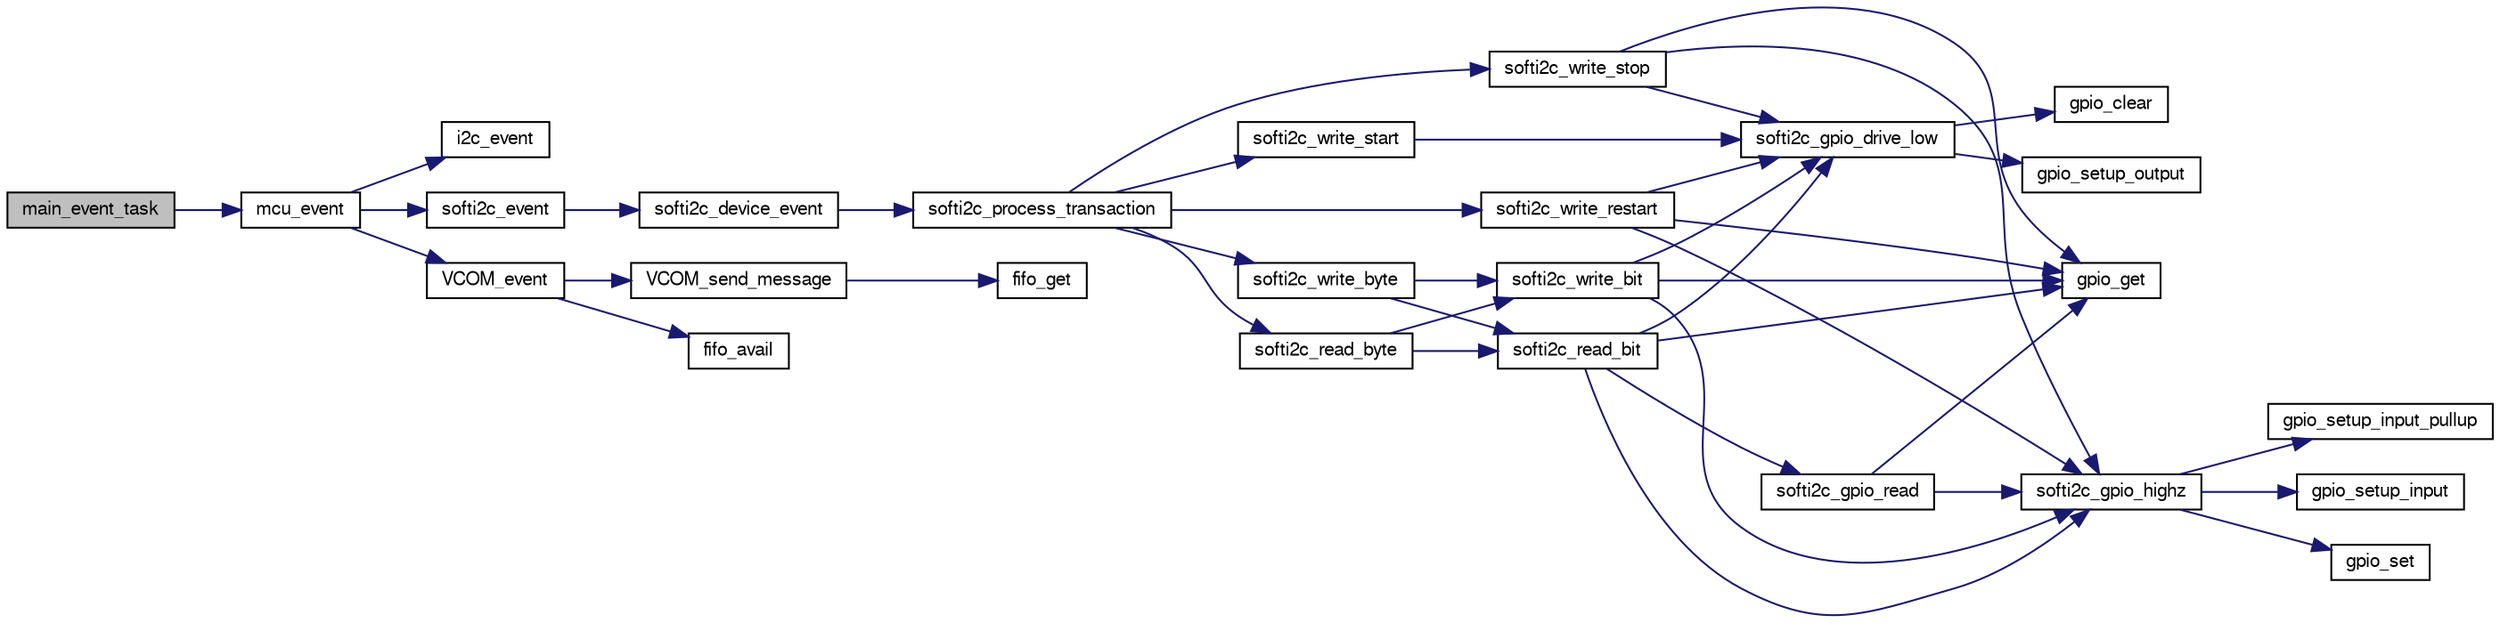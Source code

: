 digraph "main_event_task"
{
  edge [fontname="FreeSans",fontsize="10",labelfontname="FreeSans",labelfontsize="10"];
  node [fontname="FreeSans",fontsize="10",shape=record];
  rankdir="LR";
  Node1 [label="main_event_task",height=0.2,width=0.4,color="black", fillcolor="grey75", style="filled", fontcolor="black"];
  Node1 -> Node2 [color="midnightblue",fontsize="10",style="solid",fontname="FreeSans"];
  Node2 [label="mcu_event",height=0.2,width=0.4,color="black", fillcolor="white", style="filled",URL="$group__mcu__periph.html#gaf44fd3e4d3d56943e4d0e89100974b07",tooltip="MCU event functions. "];
  Node2 -> Node3 [color="midnightblue",fontsize="10",style="solid",fontname="FreeSans"];
  Node3 [label="i2c_event",height=0.2,width=0.4,color="black", fillcolor="white", style="filled",URL="$group__i2c.html#ga05763355d0e087ba41feab61dd773fe6",tooltip="i2c_event() function "];
  Node2 -> Node4 [color="midnightblue",fontsize="10",style="solid",fontname="FreeSans"];
  Node4 [label="softi2c_event",height=0.2,width=0.4,color="black", fillcolor="white", style="filled",URL="$softi2c_8c.html#a00f14c5101231479a8ceab61ae4cad7c"];
  Node4 -> Node5 [color="midnightblue",fontsize="10",style="solid",fontname="FreeSans"];
  Node5 [label="softi2c_device_event",height=0.2,width=0.4,color="black", fillcolor="white", style="filled",URL="$softi2c_8c.html#a25e9e1f40150fe875f3f75fd2b079618"];
  Node5 -> Node6 [color="midnightblue",fontsize="10",style="solid",fontname="FreeSans"];
  Node6 [label="softi2c_process_transaction",height=0.2,width=0.4,color="black", fillcolor="white", style="filled",URL="$softi2c_8c.html#ad94e633dd55968bdb12b7289d2e85d0f"];
  Node6 -> Node7 [color="midnightblue",fontsize="10",style="solid",fontname="FreeSans"];
  Node7 [label="softi2c_write_start",height=0.2,width=0.4,color="black", fillcolor="white", style="filled",URL="$softi2c_8c.html#ae6f8766f290a4fabfad3d6099b3e98e0"];
  Node7 -> Node8 [color="midnightblue",fontsize="10",style="solid",fontname="FreeSans"];
  Node8 [label="softi2c_gpio_drive_low",height=0.2,width=0.4,color="black", fillcolor="white", style="filled",URL="$softi2c_8c.html#a828e709a0e6357d1b1a3184d8272e409"];
  Node8 -> Node9 [color="midnightblue",fontsize="10",style="solid",fontname="FreeSans"];
  Node9 [label="gpio_setup_output",height=0.2,width=0.4,color="black", fillcolor="white", style="filled",URL="$chibios_2mcu__periph_2gpio__arch_8c.html#a614c4a447f1e43381d92c682ac3b953f",tooltip="Setup one or more pins of the given GPIO port as outputs. "];
  Node8 -> Node10 [color="midnightblue",fontsize="10",style="solid",fontname="FreeSans"];
  Node10 [label="gpio_clear",height=0.2,width=0.4,color="black", fillcolor="white", style="filled",URL="$chibios_2mcu__periph_2gpio__arch_8h.html#a302a5c9e7203669d0b9db8a2952fe009",tooltip="Clear a gpio output to low level. "];
  Node6 -> Node11 [color="midnightblue",fontsize="10",style="solid",fontname="FreeSans"];
  Node11 [label="softi2c_write_byte",height=0.2,width=0.4,color="black", fillcolor="white", style="filled",URL="$softi2c_8c.html#aa20d39b61646e34b1eacfa85d092524e"];
  Node11 -> Node12 [color="midnightblue",fontsize="10",style="solid",fontname="FreeSans"];
  Node12 [label="softi2c_write_bit",height=0.2,width=0.4,color="black", fillcolor="white", style="filled",URL="$softi2c_8c.html#aadbee361430868c06c776b2f2e5ad29f"];
  Node12 -> Node8 [color="midnightblue",fontsize="10",style="solid",fontname="FreeSans"];
  Node12 -> Node13 [color="midnightblue",fontsize="10",style="solid",fontname="FreeSans"];
  Node13 [label="softi2c_gpio_highz",height=0.2,width=0.4,color="black", fillcolor="white", style="filled",URL="$softi2c_8c.html#a8743c24425fb5c7d25977071dbad70e9"];
  Node13 -> Node14 [color="midnightblue",fontsize="10",style="solid",fontname="FreeSans"];
  Node14 [label="gpio_setup_input_pullup",height=0.2,width=0.4,color="black", fillcolor="white", style="filled",URL="$chibios_2mcu__periph_2gpio__arch_8c.html#a37fe4e6fcefe371821cc61a78ed34711",tooltip="Setup one or more pins of the given GPIO port as inputs with pull up resistor enabled. "];
  Node13 -> Node15 [color="midnightblue",fontsize="10",style="solid",fontname="FreeSans"];
  Node15 [label="gpio_setup_input",height=0.2,width=0.4,color="black", fillcolor="white", style="filled",URL="$chibios_2mcu__periph_2gpio__arch_8c.html#ae7d0172a824f41338c10872b96cc541b",tooltip="Setup one or more pins of the given GPIO port as inputs. "];
  Node13 -> Node16 [color="midnightblue",fontsize="10",style="solid",fontname="FreeSans"];
  Node16 [label="gpio_set",height=0.2,width=0.4,color="black", fillcolor="white", style="filled",URL="$chibios_2mcu__periph_2gpio__arch_8h.html#a0da8ef247730680b4ffa595d11069051",tooltip="Set a gpio output to high level. "];
  Node12 -> Node17 [color="midnightblue",fontsize="10",style="solid",fontname="FreeSans"];
  Node17 [label="gpio_get",height=0.2,width=0.4,color="black", fillcolor="white", style="filled",URL="$chibios_2mcu__periph_2gpio__arch_8h.html#afd6403990094d8cd6010b2e641a977da",tooltip="Get level of a gpio. "];
  Node11 -> Node18 [color="midnightblue",fontsize="10",style="solid",fontname="FreeSans"];
  Node18 [label="softi2c_read_bit",height=0.2,width=0.4,color="black", fillcolor="white", style="filled",URL="$softi2c_8c.html#a688954bbf22651068611c16ffd44abb1"];
  Node18 -> Node8 [color="midnightblue",fontsize="10",style="solid",fontname="FreeSans"];
  Node18 -> Node13 [color="midnightblue",fontsize="10",style="solid",fontname="FreeSans"];
  Node18 -> Node17 [color="midnightblue",fontsize="10",style="solid",fontname="FreeSans"];
  Node18 -> Node19 [color="midnightblue",fontsize="10",style="solid",fontname="FreeSans"];
  Node19 [label="softi2c_gpio_read",height=0.2,width=0.4,color="black", fillcolor="white", style="filled",URL="$softi2c_8c.html#a9e7492d54676bfe31b964f2430dcbf58"];
  Node19 -> Node13 [color="midnightblue",fontsize="10",style="solid",fontname="FreeSans"];
  Node19 -> Node17 [color="midnightblue",fontsize="10",style="solid",fontname="FreeSans"];
  Node6 -> Node20 [color="midnightblue",fontsize="10",style="solid",fontname="FreeSans"];
  Node20 [label="softi2c_write_restart",height=0.2,width=0.4,color="black", fillcolor="white", style="filled",URL="$softi2c_8c.html#a0a290bb3e426004548796dc35f433b39"];
  Node20 -> Node8 [color="midnightblue",fontsize="10",style="solid",fontname="FreeSans"];
  Node20 -> Node13 [color="midnightblue",fontsize="10",style="solid",fontname="FreeSans"];
  Node20 -> Node17 [color="midnightblue",fontsize="10",style="solid",fontname="FreeSans"];
  Node6 -> Node21 [color="midnightblue",fontsize="10",style="solid",fontname="FreeSans"];
  Node21 [label="softi2c_read_byte",height=0.2,width=0.4,color="black", fillcolor="white", style="filled",URL="$softi2c_8c.html#af53603cab17d074df7f2daea8826e423"];
  Node21 -> Node18 [color="midnightblue",fontsize="10",style="solid",fontname="FreeSans"];
  Node21 -> Node12 [color="midnightblue",fontsize="10",style="solid",fontname="FreeSans"];
  Node6 -> Node22 [color="midnightblue",fontsize="10",style="solid",fontname="FreeSans"];
  Node22 [label="softi2c_write_stop",height=0.2,width=0.4,color="black", fillcolor="white", style="filled",URL="$softi2c_8c.html#aec892d5f421d666723fb58c9132e7088"];
  Node22 -> Node8 [color="midnightblue",fontsize="10",style="solid",fontname="FreeSans"];
  Node22 -> Node13 [color="midnightblue",fontsize="10",style="solid",fontname="FreeSans"];
  Node22 -> Node17 [color="midnightblue",fontsize="10",style="solid",fontname="FreeSans"];
  Node2 -> Node23 [color="midnightblue",fontsize="10",style="solid",fontname="FreeSans"];
  Node23 [label="VCOM_event",height=0.2,width=0.4,color="black", fillcolor="white", style="filled",URL="$usb__ser__hw_8c.html#a15c895e4456578b3ca2818c1e17c832a",tooltip="Poll usb (required by libopencm3). "];
  Node23 -> Node24 [color="midnightblue",fontsize="10",style="solid",fontname="FreeSans"];
  Node24 [label="fifo_avail",height=0.2,width=0.4,color="black", fillcolor="white", style="filled",URL="$usb__ser__hw_8c.html#a84f023b865546e5a8433a00db4f06972"];
  Node23 -> Node25 [color="midnightblue",fontsize="10",style="solid",fontname="FreeSans"];
  Node25 [label="VCOM_send_message",height=0.2,width=0.4,color="black", fillcolor="white", style="filled",URL="$usb__ser__hw_8c.html#aad17c325b3e7623c13d24b25fc42fe3b",tooltip="Send data from fifo right now. "];
  Node25 -> Node26 [color="midnightblue",fontsize="10",style="solid",fontname="FreeSans"];
  Node26 [label="fifo_get",height=0.2,width=0.4,color="black", fillcolor="white", style="filled",URL="$usb__ser__hw_8c.html#af7c4a574284a673dbccf3346e072ba50"];
}
